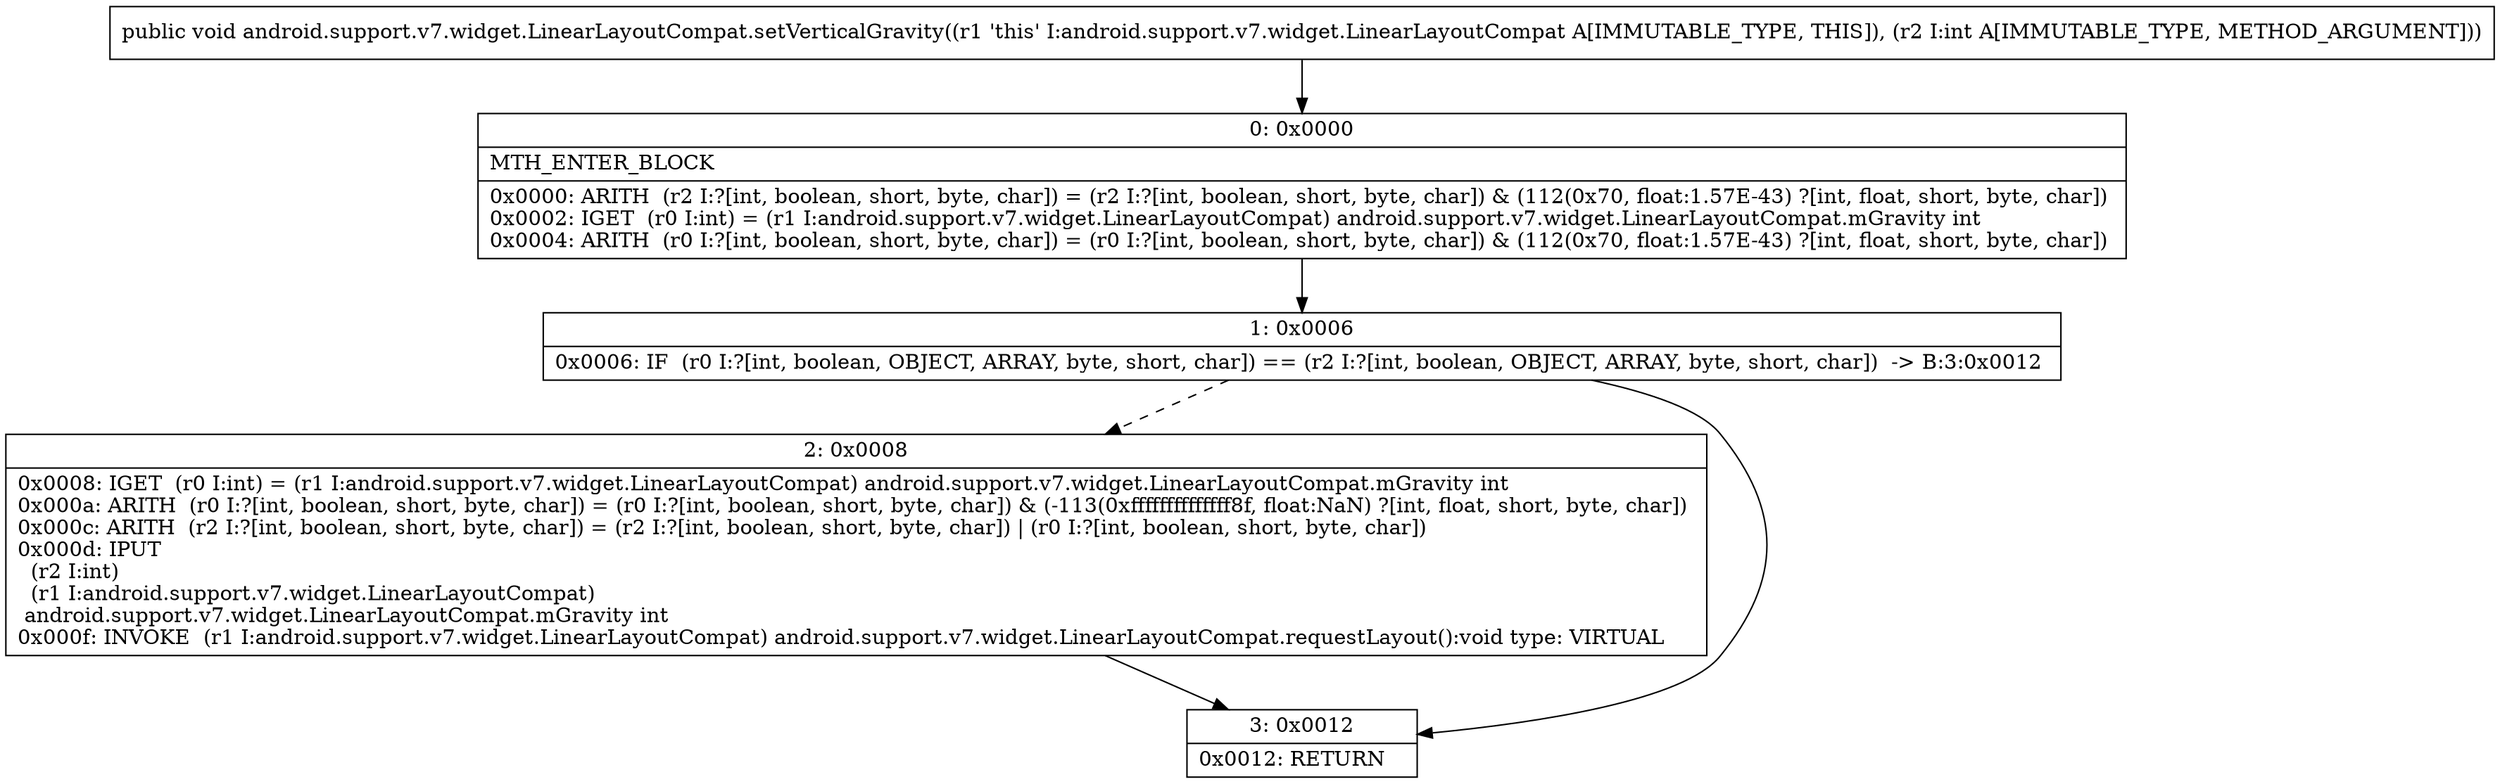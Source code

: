 digraph "CFG forandroid.support.v7.widget.LinearLayoutCompat.setVerticalGravity(I)V" {
Node_0 [shape=record,label="{0\:\ 0x0000|MTH_ENTER_BLOCK\l|0x0000: ARITH  (r2 I:?[int, boolean, short, byte, char]) = (r2 I:?[int, boolean, short, byte, char]) & (112(0x70, float:1.57E\-43) ?[int, float, short, byte, char]) \l0x0002: IGET  (r0 I:int) = (r1 I:android.support.v7.widget.LinearLayoutCompat) android.support.v7.widget.LinearLayoutCompat.mGravity int \l0x0004: ARITH  (r0 I:?[int, boolean, short, byte, char]) = (r0 I:?[int, boolean, short, byte, char]) & (112(0x70, float:1.57E\-43) ?[int, float, short, byte, char]) \l}"];
Node_1 [shape=record,label="{1\:\ 0x0006|0x0006: IF  (r0 I:?[int, boolean, OBJECT, ARRAY, byte, short, char]) == (r2 I:?[int, boolean, OBJECT, ARRAY, byte, short, char])  \-\> B:3:0x0012 \l}"];
Node_2 [shape=record,label="{2\:\ 0x0008|0x0008: IGET  (r0 I:int) = (r1 I:android.support.v7.widget.LinearLayoutCompat) android.support.v7.widget.LinearLayoutCompat.mGravity int \l0x000a: ARITH  (r0 I:?[int, boolean, short, byte, char]) = (r0 I:?[int, boolean, short, byte, char]) & (\-113(0xffffffffffffff8f, float:NaN) ?[int, float, short, byte, char]) \l0x000c: ARITH  (r2 I:?[int, boolean, short, byte, char]) = (r2 I:?[int, boolean, short, byte, char]) \| (r0 I:?[int, boolean, short, byte, char]) \l0x000d: IPUT  \l  (r2 I:int)\l  (r1 I:android.support.v7.widget.LinearLayoutCompat)\l android.support.v7.widget.LinearLayoutCompat.mGravity int \l0x000f: INVOKE  (r1 I:android.support.v7.widget.LinearLayoutCompat) android.support.v7.widget.LinearLayoutCompat.requestLayout():void type: VIRTUAL \l}"];
Node_3 [shape=record,label="{3\:\ 0x0012|0x0012: RETURN   \l}"];
MethodNode[shape=record,label="{public void android.support.v7.widget.LinearLayoutCompat.setVerticalGravity((r1 'this' I:android.support.v7.widget.LinearLayoutCompat A[IMMUTABLE_TYPE, THIS]), (r2 I:int A[IMMUTABLE_TYPE, METHOD_ARGUMENT])) }"];
MethodNode -> Node_0;
Node_0 -> Node_1;
Node_1 -> Node_2[style=dashed];
Node_1 -> Node_3;
Node_2 -> Node_3;
}

